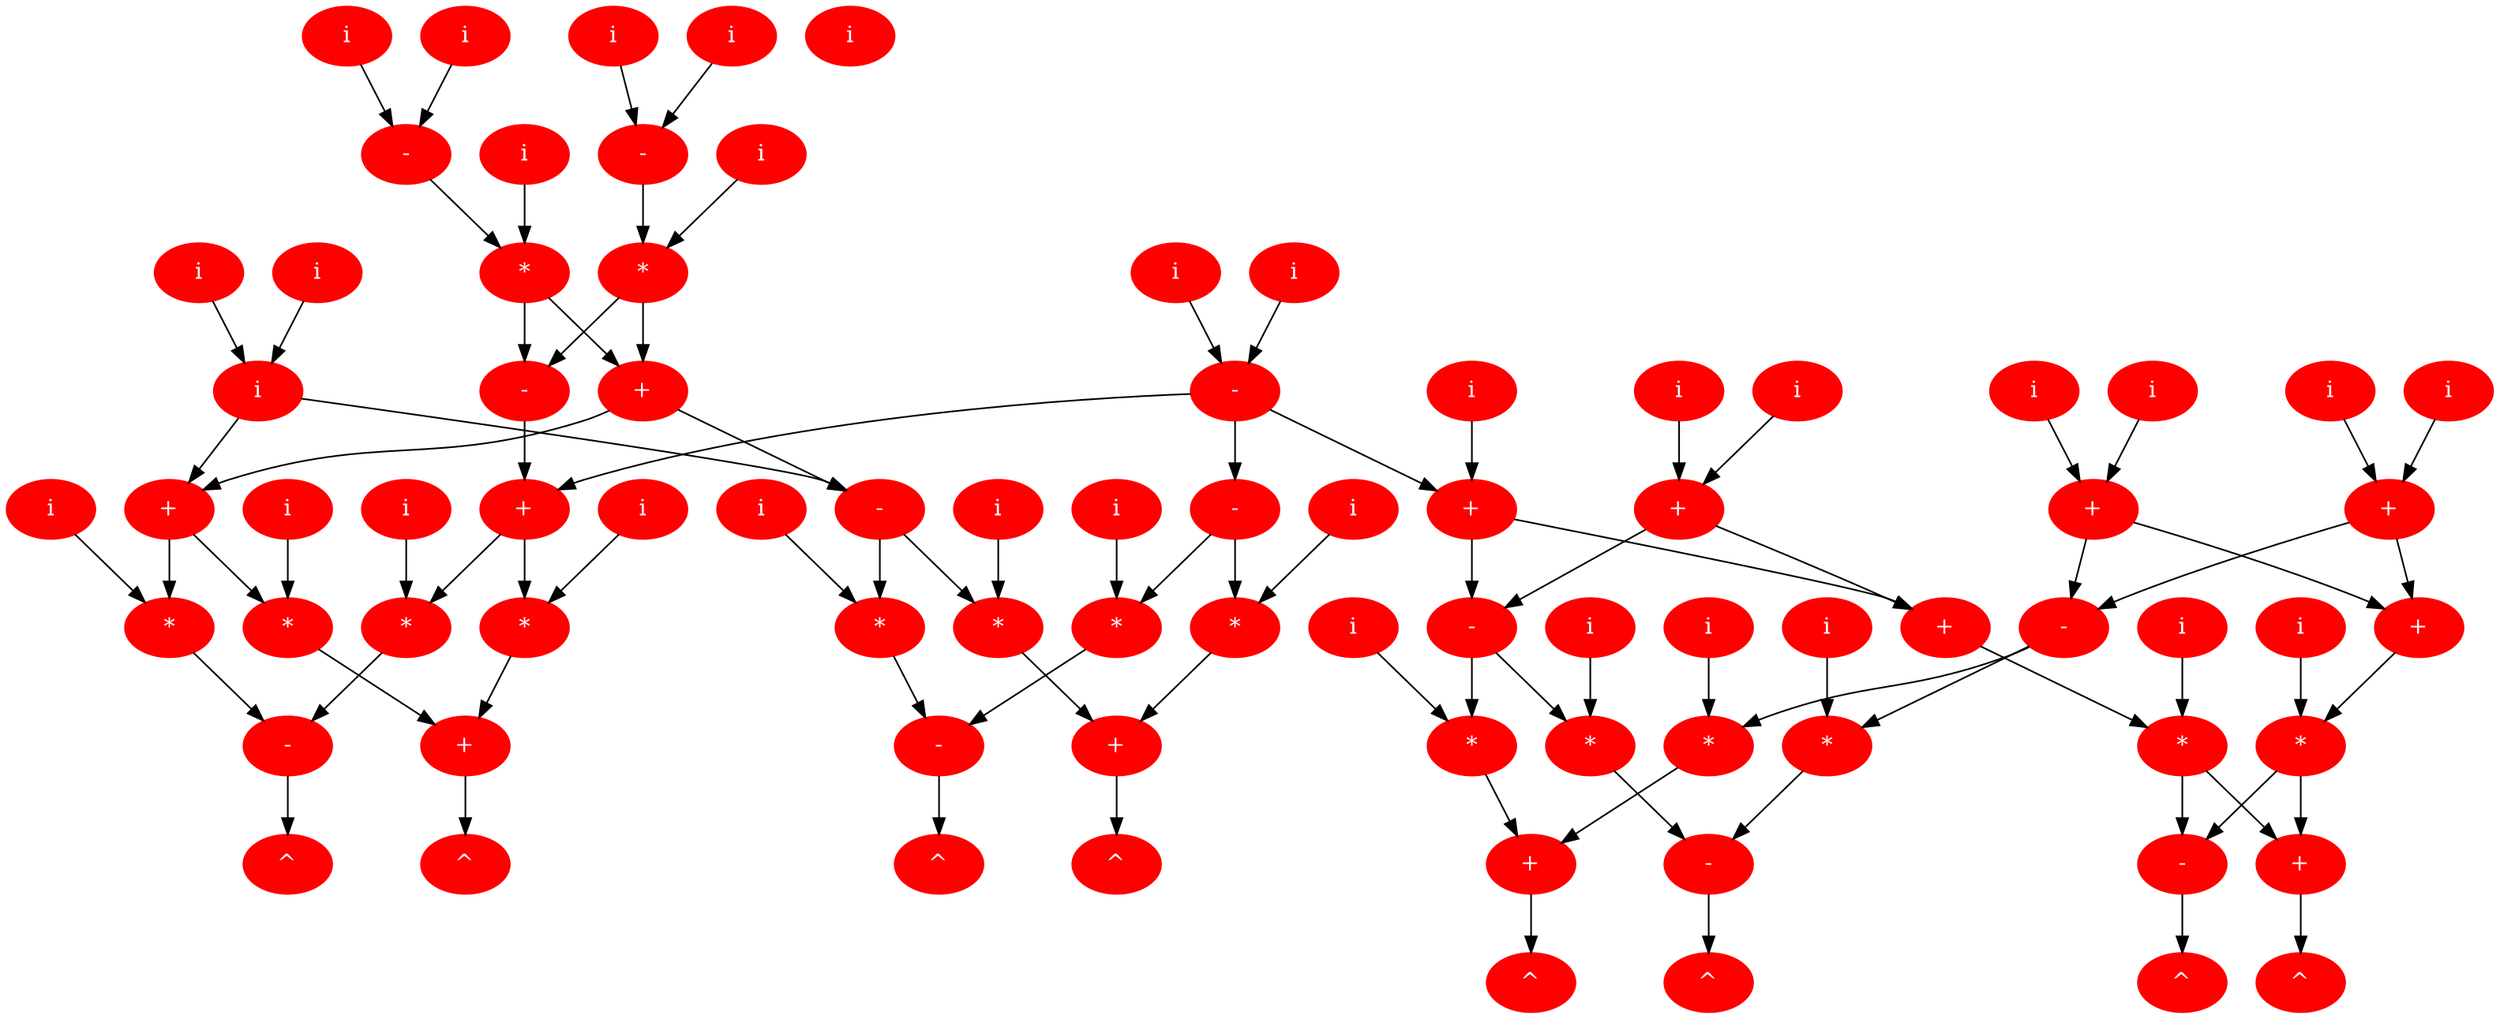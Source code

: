 digraph cosine2 {
    node [fontcolor=white,style=filled,color="160,60,176"];
    1 [label = "i"];
    2 [label = "i"];
    3 [label = "i"];
    4 [label = "i"];
    5 [label = "i"];
    6 [label = "-"];
    7 [label = "i"];
    8 [label = "i"];
    9 [label = "-"];
    10 [label = "i"];
    11 [label = "i"];
    12 [label = "-"];
    13 [label = "i"];
    14 [label = "i"];
    15 [label = "+"];
    16 [label = "i"];
    17 [label = "i"];
    18 [label = "+"];
    19 [label = "i"];
    20 [label = "i"];
    21 [label = "+"];
    22 [label = "i"];
    23 [label = "i"];
    24 [label = "+"];
    25 [label = "i"];
    26 [label = "*"];
    27 [label = "i"];
    28 [label = "*"];
    29 [label = "+"];
    30 [label = "-"];
    31 [label = "+"];
    32 [label = "-"];
    33 [label = "-"];
    34 [label = "+"];
    35 [label = "i"];
    36 [label = "*"];
    37 [label = "i"];
    38 [label = "*"];
    39 [label = "i"];
    40 [label = "*"];
    41 [label = "i"];
    42 [label = "*"];
    43 [label = "i"];
    44 [label = "*"];
    45 [label = "i"];
    46 [label = "*"];
    47 [label = "i"];
    48 [label = "*"];
    49 [label = "i"];
    50 [label = "*"];
    51 [label = "-"];
    52 [label = "-"];
    53 [label = "+"];
    54 [label = "+"];
    55 [label = "-"];
    56 [label = "-"];
    57 [label = "+"];
    58 [label = "+"];
    59 [label = "i"];
    60 [label = "*"];
    61 [label = "i"];
    62 [label = "*"];
    63 [label = "i"];
    64 [label = "*"];
    65 [label = "i"];
    66 [label = "*"];
    67 [label = "i"];
    68 [label = "*"];
    69 [label = "i"];
    70 [label = "*"];
    71 [label = "+"];
    72 [label = "-"];
    73 [label = "-"];
    74 [label = "+"];
    75 [label = "^"];
    76 [label = "^"];
    77 [label = "^"];
    78 [label = "^"];
    79 [label = "^"];
    80 [label = "^"];
    81 [label = "^"];
    82 [label = "^"];
    1 -> 3 [name=1];
    2 -> 3 [name=2];
    3 -> 31 [name=3];
    3 -> 32 [name=4]; 
    4 -> 6 [name=5];
    5 -> 6 [name=6];
    6 -> 26 [name=7];
    7 -> 9 [name=8];
    8 -> 9 [name=9];
    9 -> 28 [name=10];
    10 -> 12 [name=11];
    11 -> 12 [name=12];
    12 -> 34 [name=13];
    12 -> 33 [name=14];
    12 -> 15 [name=15];
    14 -> 15 [name=16];
    15 -> 55 [name=17];
    15 -> 58 [name=18];
    16 -> 18 [name=19];
    17 -> 18 [name=20];
    18 -> 57 [name=21];
    18 -> 56 [name=22];
    19 -> 21 [name=23];
    20 -> 21 [name=24];
    21 -> 57 [name=25];
    21 -> 56 [name=26];
    22 -> 24 [name=27];
    23 -> 24 [name=28];
    24 -> 55 [name=29];
    24 -> 58 [name=30];
    25 -> 26 [name=31];
    26 -> 30 [name=32];
    26 -> 29 [name=33];
    27 -> 28 [name=34];
    28 -> 30 [name=35];
    28 -> 29 [name=36];
    29 -> 31 [name=37];
    29 -> 32 [name=38];
    30 -> 34 [name=39];
    31 -> 36 [name=40];
    31 -> 38 [name=41];
    32 -> 40 [name=42];
    32 -> 42 [name=43];
    33 -> 44 [name=44];
    33 -> 46 [name=45];
    34 -> 48 [name=46];
    34 -> 50 [name=47];
    35 -> 36 [name=48];
    36 -> 51 [name=49];
    37 -> 38 [name=50];
    38 -> 54 [name=51];
    39 -> 40 [name=52];
    40 -> 52 [name=53];
    41 -> 42 [name=54];
    42 -> 53 [name=55];
    43 -> 44 [name=56];
    44 -> 52 [name=57];
    45 -> 46 [name=58];
    46 -> 53 [name=59];
    47 -> 48 [name=60];
    48 -> 51 [name=61];
    49 -> 50 [name=62];
    50 -> 54 [name=63];
    51 -> 75 [name=64];
    52 -> 76 [name=65];
    53 -> 77 [name=66];
    54 -> 78 [name=67];
    55 -> 60 [name=68];
    55 -> 62 [name=69];
    56 -> 66 [name=70];
    56 -> 64 [name=71];
    57 -> 68 [name=72];
    58 -> 70 [name=73];
    59 -> 60 [name=74];
    60 -> 71 [name=75];
    61 -> 62 [name=76];
    62 -> 72 [name=77];
    63 -> 64 [name=78];
    64 -> 71 [name=79];
    65 -> 66 [name=80];
    66 -> 72 [name=81];
    67 -> 68 [name=82];
    68 -> 73 [name=83];
    68 -> 74 [name=84];
    69 -> 70 [name=85];
    70 -> 73 [name=86];
    70 -> 74 [name=87];
    71 -> 79 [name=88];
    72 -> 80 [name=89];
    73 -> 81 [name=90];
    74 -> 82 [name=91];
}
